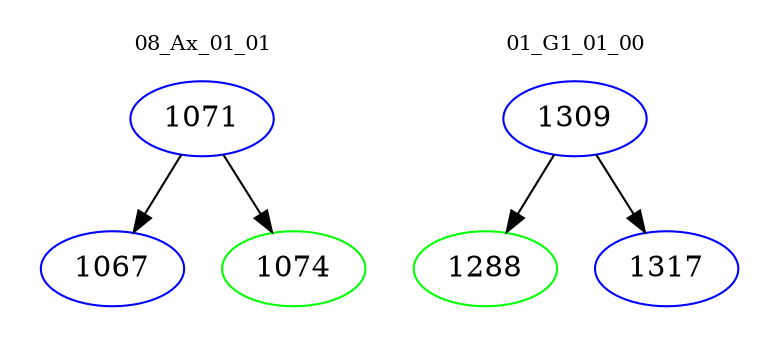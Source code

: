 digraph{
subgraph cluster_0 {
color = white
label = "08_Ax_01_01";
fontsize=10;
T0_1071 [label="1071", color="blue"]
T0_1071 -> T0_1067 [color="black"]
T0_1067 [label="1067", color="blue"]
T0_1071 -> T0_1074 [color="black"]
T0_1074 [label="1074", color="green"]
}
subgraph cluster_1 {
color = white
label = "01_G1_01_00";
fontsize=10;
T1_1309 [label="1309", color="blue"]
T1_1309 -> T1_1288 [color="black"]
T1_1288 [label="1288", color="green"]
T1_1309 -> T1_1317 [color="black"]
T1_1317 [label="1317", color="blue"]
}
}

